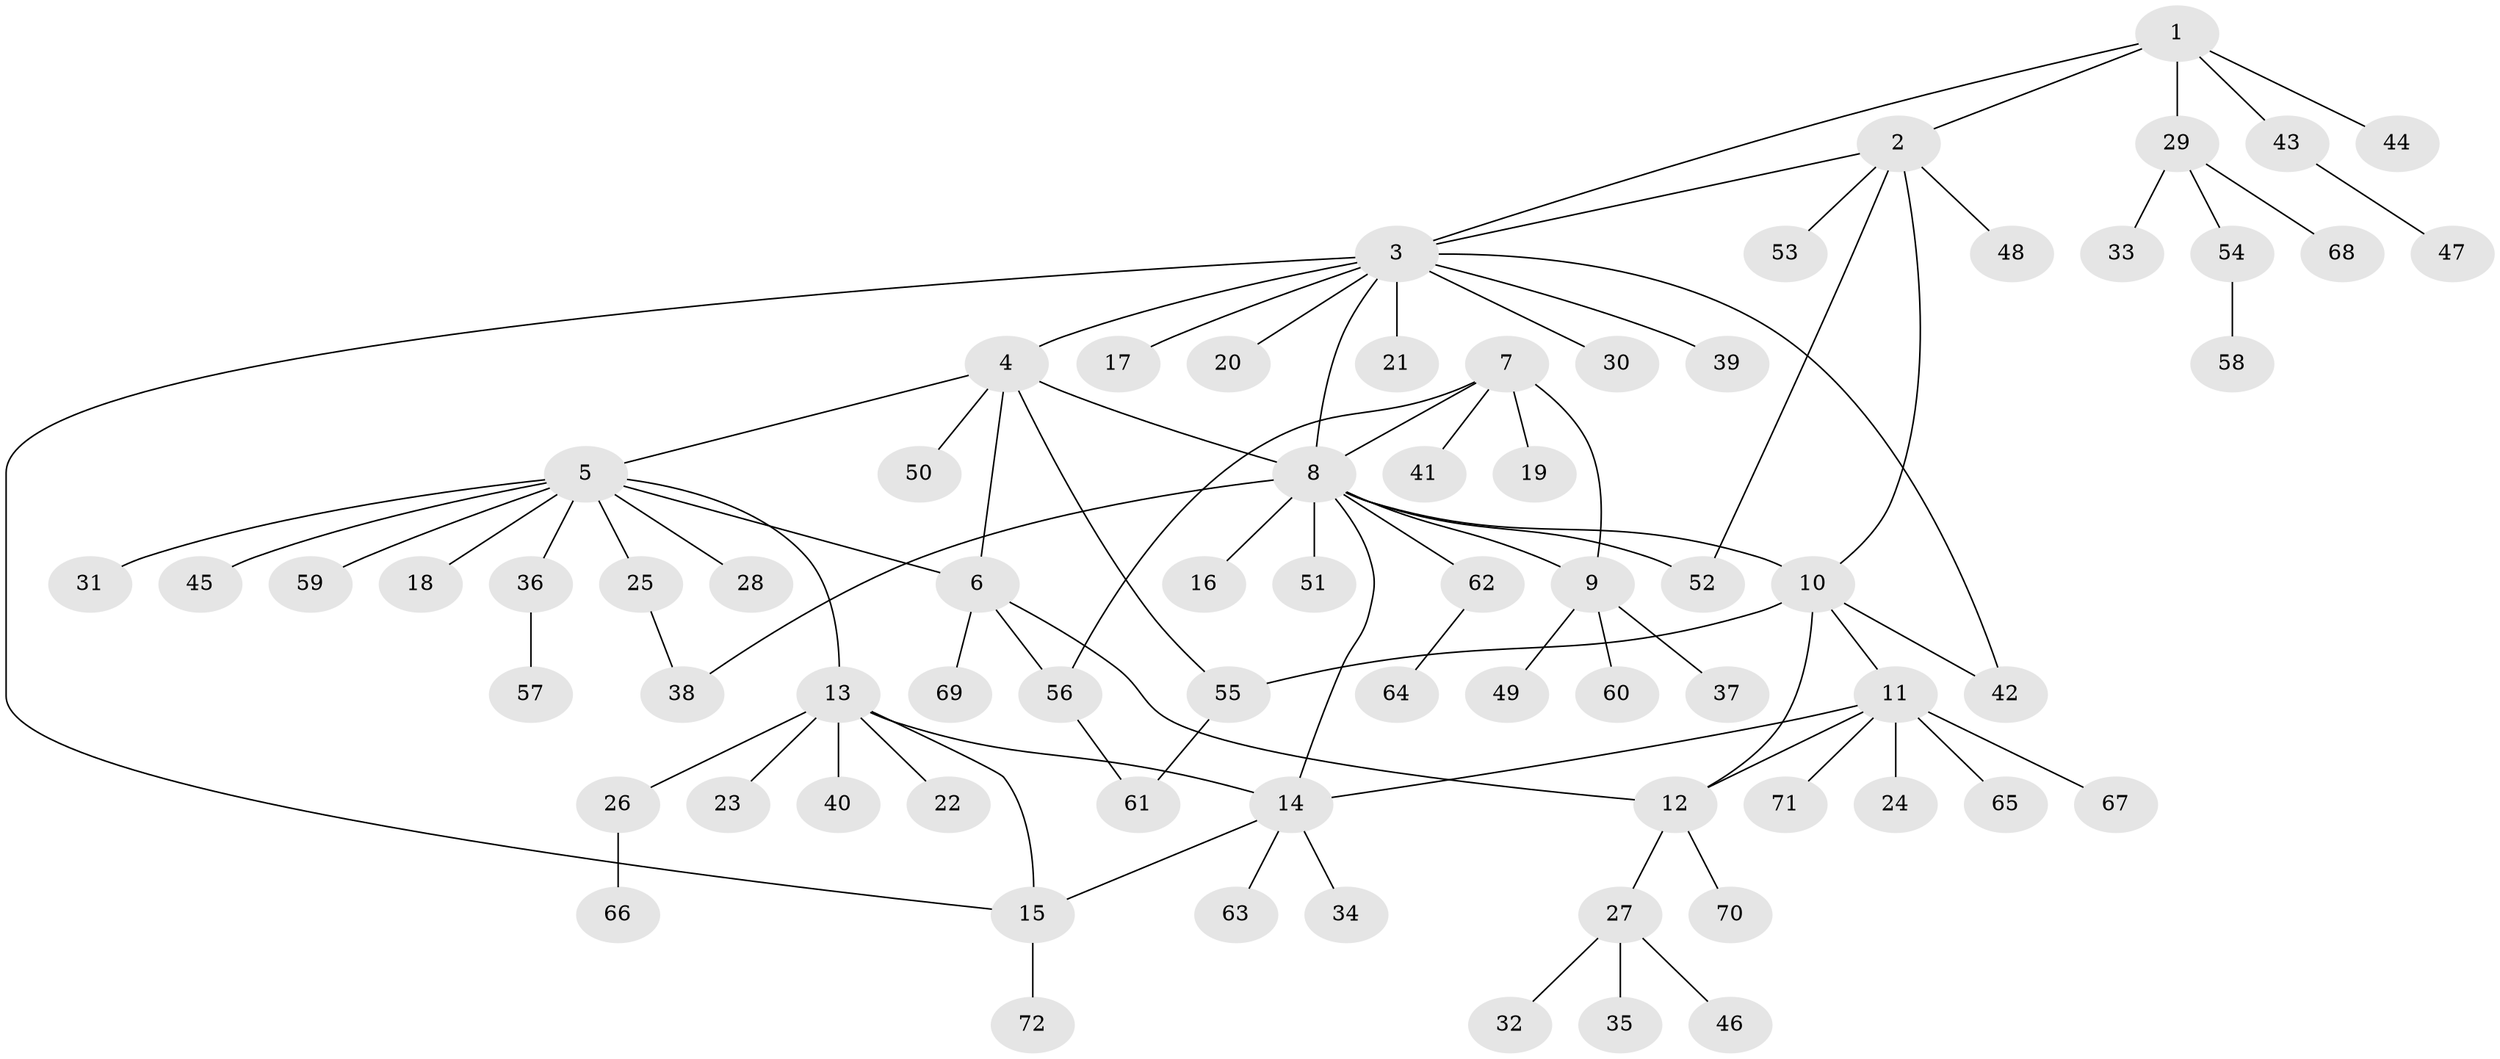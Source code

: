 // coarse degree distribution, {7: 0.03508771929824561, 5: 0.017543859649122806, 13: 0.03508771929824561, 6: 0.03508771929824561, 9: 0.017543859649122806, 8: 0.017543859649122806, 3: 0.05263157894736842, 11: 0.017543859649122806, 1: 0.6666666666666666, 2: 0.10526315789473684}
// Generated by graph-tools (version 1.1) at 2025/42/03/06/25 10:42:09]
// undirected, 72 vertices, 88 edges
graph export_dot {
graph [start="1"]
  node [color=gray90,style=filled];
  1;
  2;
  3;
  4;
  5;
  6;
  7;
  8;
  9;
  10;
  11;
  12;
  13;
  14;
  15;
  16;
  17;
  18;
  19;
  20;
  21;
  22;
  23;
  24;
  25;
  26;
  27;
  28;
  29;
  30;
  31;
  32;
  33;
  34;
  35;
  36;
  37;
  38;
  39;
  40;
  41;
  42;
  43;
  44;
  45;
  46;
  47;
  48;
  49;
  50;
  51;
  52;
  53;
  54;
  55;
  56;
  57;
  58;
  59;
  60;
  61;
  62;
  63;
  64;
  65;
  66;
  67;
  68;
  69;
  70;
  71;
  72;
  1 -- 2;
  1 -- 3;
  1 -- 29;
  1 -- 43;
  1 -- 44;
  2 -- 3;
  2 -- 10;
  2 -- 48;
  2 -- 52;
  2 -- 53;
  3 -- 4;
  3 -- 8;
  3 -- 15;
  3 -- 17;
  3 -- 20;
  3 -- 21;
  3 -- 30;
  3 -- 39;
  3 -- 42;
  4 -- 5;
  4 -- 6;
  4 -- 8;
  4 -- 50;
  4 -- 55;
  5 -- 6;
  5 -- 13;
  5 -- 18;
  5 -- 25;
  5 -- 28;
  5 -- 31;
  5 -- 36;
  5 -- 45;
  5 -- 59;
  6 -- 12;
  6 -- 56;
  6 -- 69;
  7 -- 8;
  7 -- 9;
  7 -- 19;
  7 -- 41;
  7 -- 56;
  8 -- 9;
  8 -- 10;
  8 -- 14;
  8 -- 16;
  8 -- 38;
  8 -- 51;
  8 -- 52;
  8 -- 62;
  9 -- 37;
  9 -- 49;
  9 -- 60;
  10 -- 11;
  10 -- 12;
  10 -- 42;
  10 -- 55;
  11 -- 12;
  11 -- 14;
  11 -- 24;
  11 -- 65;
  11 -- 67;
  11 -- 71;
  12 -- 27;
  12 -- 70;
  13 -- 14;
  13 -- 15;
  13 -- 22;
  13 -- 23;
  13 -- 26;
  13 -- 40;
  14 -- 15;
  14 -- 34;
  14 -- 63;
  15 -- 72;
  25 -- 38;
  26 -- 66;
  27 -- 32;
  27 -- 35;
  27 -- 46;
  29 -- 33;
  29 -- 54;
  29 -- 68;
  36 -- 57;
  43 -- 47;
  54 -- 58;
  55 -- 61;
  56 -- 61;
  62 -- 64;
}
